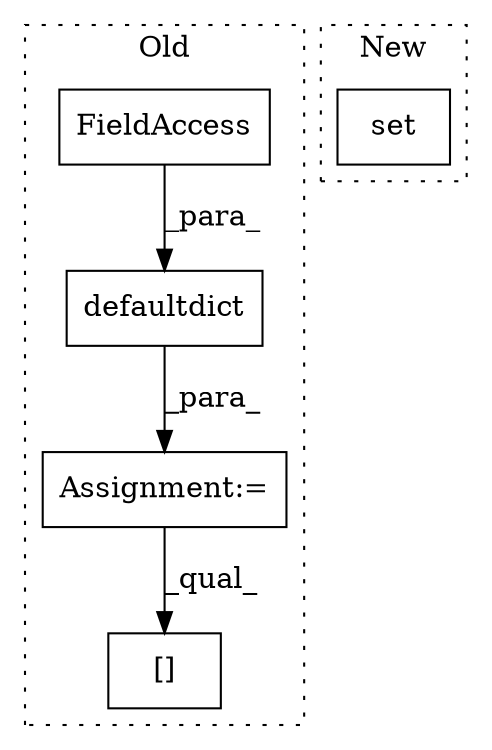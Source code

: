 digraph G {
subgraph cluster0 {
1 [label="defaultdict" a="32" s="5104,5120" l="12,1" shape="box"];
3 [label="FieldAccess" a="22" s="5116" l="4" shape="box"];
4 [label="[]" a="2" s="5299,5319" l="19,1" shape="box"];
5 [label="Assignment:=" a="7" s="5103" l="1" shape="box"];
label = "Old";
style="dotted";
}
subgraph cluster1 {
2 [label="set" a="32" s="5087" l="5" shape="box"];
label = "New";
style="dotted";
}
1 -> 5 [label="_para_"];
3 -> 1 [label="_para_"];
5 -> 4 [label="_qual_"];
}